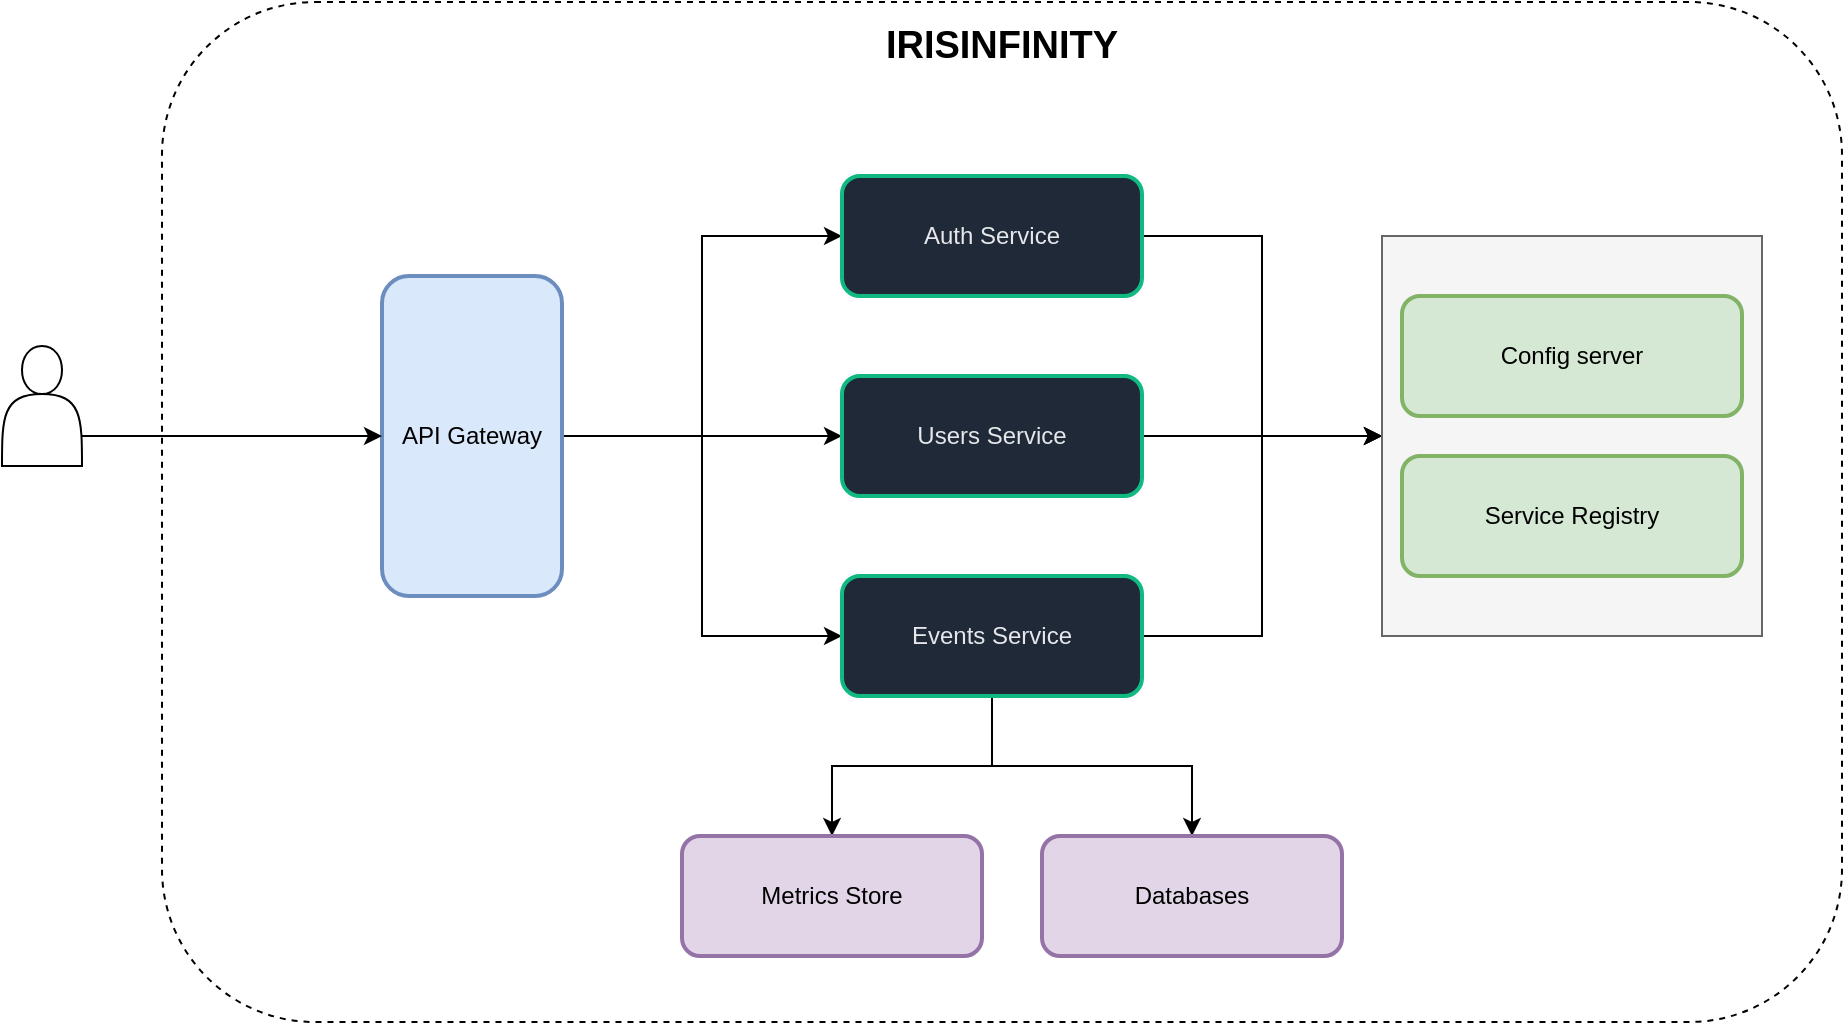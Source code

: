<mxfile version="28.0.3">
  <diagram name="Spring Cloud Architecture" id="0">
    <mxGraphModel dx="1042" dy="527" grid="1" gridSize="10" guides="1" tooltips="1" connect="1" arrows="1" fold="1" page="1" pageScale="1" pageWidth="1920" pageHeight="1080" math="0" shadow="0">
      <root>
        <mxCell id="0" />
        <mxCell id="1" parent="0" />
        <mxCell id="BJaNdTo8ySEAVpEVWD-Y-52" value="" style="rounded=1;whiteSpace=wrap;html=1;fillColor=none;dashed=1;align=left;" vertex="1" parent="1">
          <mxGeometry x="120" y="73" width="840" height="510" as="geometry" />
        </mxCell>
        <mxCell id="BJaNdTo8ySEAVpEVWD-Y-49" style="edgeStyle=orthogonalEdgeStyle;rounded=0;orthogonalLoop=1;jettySize=auto;html=1;exitX=1;exitY=0.5;exitDx=0;exitDy=0;entryX=0;entryY=0.5;entryDx=0;entryDy=0;" edge="1" parent="1" source="5" target="8">
          <mxGeometry relative="1" as="geometry" />
        </mxCell>
        <mxCell id="BJaNdTo8ySEAVpEVWD-Y-50" style="edgeStyle=orthogonalEdgeStyle;rounded=0;orthogonalLoop=1;jettySize=auto;html=1;exitX=1;exitY=0.5;exitDx=0;exitDy=0;entryX=0;entryY=0.5;entryDx=0;entryDy=0;" edge="1" parent="1" source="5" target="9">
          <mxGeometry relative="1" as="geometry" />
        </mxCell>
        <mxCell id="BJaNdTo8ySEAVpEVWD-Y-51" style="edgeStyle=orthogonalEdgeStyle;rounded=0;orthogonalLoop=1;jettySize=auto;html=1;exitX=1;exitY=0.5;exitDx=0;exitDy=0;entryX=0;entryY=0.5;entryDx=0;entryDy=0;" edge="1" parent="1" source="5" target="10">
          <mxGeometry relative="1" as="geometry" />
        </mxCell>
        <mxCell id="5" value="API Gateway" style="rounded=1;whiteSpace=wrap;html=1;fillColor=#dae8fc;strokeColor=#6c8ebf;strokeWidth=2;" parent="1" vertex="1">
          <mxGeometry x="230" y="210" width="90" height="160" as="geometry" />
        </mxCell>
        <mxCell id="BJaNdTo8ySEAVpEVWD-Y-60" style="edgeStyle=orthogonalEdgeStyle;rounded=0;orthogonalLoop=1;jettySize=auto;html=1;exitX=1;exitY=0.5;exitDx=0;exitDy=0;entryX=0;entryY=0.5;entryDx=0;entryDy=0;" edge="1" parent="1" source="8" target="BJaNdTo8ySEAVpEVWD-Y-53">
          <mxGeometry relative="1" as="geometry" />
        </mxCell>
        <mxCell id="8" value="Auth Service" style="rounded=1;whiteSpace=wrap;html=1;fillColor=#1f2937;fontColor=#e5e7eb;strokeColor=#10b981;strokeWidth=2;" parent="1" vertex="1">
          <mxGeometry x="460" y="160" width="150" height="60" as="geometry" />
        </mxCell>
        <mxCell id="BJaNdTo8ySEAVpEVWD-Y-57" style="edgeStyle=orthogonalEdgeStyle;rounded=0;orthogonalLoop=1;jettySize=auto;html=1;exitX=1;exitY=0.5;exitDx=0;exitDy=0;" edge="1" parent="1" source="9" target="BJaNdTo8ySEAVpEVWD-Y-53">
          <mxGeometry relative="1" as="geometry" />
        </mxCell>
        <mxCell id="9" value="Users Service" style="rounded=1;whiteSpace=wrap;html=1;fillColor=#1f2937;fontColor=#e5e7eb;strokeColor=#10b981;strokeWidth=2;" parent="1" vertex="1">
          <mxGeometry x="460" y="260" width="150" height="60" as="geometry" />
        </mxCell>
        <mxCell id="BJaNdTo8ySEAVpEVWD-Y-58" style="edgeStyle=orthogonalEdgeStyle;rounded=0;orthogonalLoop=1;jettySize=auto;html=1;exitX=1;exitY=0.5;exitDx=0;exitDy=0;entryX=0;entryY=0.5;entryDx=0;entryDy=0;" edge="1" parent="1" source="10" target="BJaNdTo8ySEAVpEVWD-Y-53">
          <mxGeometry relative="1" as="geometry" />
        </mxCell>
        <mxCell id="BJaNdTo8ySEAVpEVWD-Y-63" style="edgeStyle=orthogonalEdgeStyle;rounded=0;orthogonalLoop=1;jettySize=auto;html=1;exitX=0.5;exitY=1;exitDx=0;exitDy=0;entryX=0.5;entryY=0;entryDx=0;entryDy=0;" edge="1" parent="1" source="10" target="BJaNdTo8ySEAVpEVWD-Y-61">
          <mxGeometry relative="1" as="geometry" />
        </mxCell>
        <mxCell id="BJaNdTo8ySEAVpEVWD-Y-64" style="edgeStyle=orthogonalEdgeStyle;rounded=0;orthogonalLoop=1;jettySize=auto;html=1;exitX=0.5;exitY=1;exitDx=0;exitDy=0;entryX=0.5;entryY=0;entryDx=0;entryDy=0;" edge="1" parent="1" source="10" target="BJaNdTo8ySEAVpEVWD-Y-62">
          <mxGeometry relative="1" as="geometry" />
        </mxCell>
        <mxCell id="10" value="Events Service" style="rounded=1;whiteSpace=wrap;html=1;fillColor=#1f2937;fontColor=#e5e7eb;strokeColor=#10b981;strokeWidth=2;" parent="1" vertex="1">
          <mxGeometry x="460" y="360" width="150" height="60" as="geometry" />
        </mxCell>
        <mxCell id="BJaNdTo8ySEAVpEVWD-Y-41" style="edgeStyle=orthogonalEdgeStyle;rounded=0;orthogonalLoop=1;jettySize=auto;html=1;exitX=1;exitY=0.75;exitDx=0;exitDy=0;entryX=0;entryY=0.5;entryDx=0;entryDy=0;" edge="1" parent="1" source="BJaNdTo8ySEAVpEVWD-Y-31" target="5">
          <mxGeometry relative="1" as="geometry" />
        </mxCell>
        <mxCell id="BJaNdTo8ySEAVpEVWD-Y-31" value="" style="shape=actor;whiteSpace=wrap;html=1;" vertex="1" parent="1">
          <mxGeometry x="40" y="245" width="40" height="60" as="geometry" />
        </mxCell>
        <mxCell id="BJaNdTo8ySEAVpEVWD-Y-56" value="" style="group;rounded=0;" vertex="1" connectable="0" parent="1">
          <mxGeometry x="730" y="190" width="190" height="200" as="geometry" />
        </mxCell>
        <mxCell id="BJaNdTo8ySEAVpEVWD-Y-53" value="" style="rounded=0;whiteSpace=wrap;html=1;fillColor=#f5f5f5;strokeColor=#666666;movable=1;resizable=1;rotatable=1;deletable=1;editable=1;locked=0;connectable=1;fontColor=#333333;" vertex="1" parent="BJaNdTo8ySEAVpEVWD-Y-56">
          <mxGeometry width="190" height="200" as="geometry" />
        </mxCell>
        <mxCell id="7" value="Config server" style="rounded=1;whiteSpace=wrap;html=1;fillColor=#d5e8d4;strokeColor=#82b366;strokeWidth=2;movable=1;resizable=1;rotatable=1;deletable=1;editable=1;locked=0;connectable=1;" parent="BJaNdTo8ySEAVpEVWD-Y-56" vertex="1">
          <mxGeometry x="10" y="30" width="170" height="60" as="geometry" />
        </mxCell>
        <mxCell id="11" value="Service Registry" style="rounded=1;whiteSpace=wrap;html=1;fillColor=#d5e8d4;strokeColor=#82b366;strokeWidth=2;movable=1;resizable=1;rotatable=1;deletable=1;editable=1;locked=0;connectable=1;" parent="BJaNdTo8ySEAVpEVWD-Y-56" vertex="1">
          <mxGeometry x="10" y="110" width="170" height="60" as="geometry" />
        </mxCell>
        <mxCell id="BJaNdTo8ySEAVpEVWD-Y-61" value="Databases" style="rounded=1;whiteSpace=wrap;html=1;fillColor=#e1d5e7;strokeColor=#9673a6;strokeWidth=2;" vertex="1" parent="1">
          <mxGeometry x="560" y="490" width="150" height="60" as="geometry" />
        </mxCell>
        <mxCell id="BJaNdTo8ySEAVpEVWD-Y-62" value="Metrics Store" style="rounded=1;whiteSpace=wrap;html=1;fillColor=#e1d5e7;strokeColor=#9673a6;strokeWidth=2;fillStyle=auto;" vertex="1" parent="1">
          <mxGeometry x="380" y="490" width="150" height="60" as="geometry" />
        </mxCell>
        <mxCell id="BJaNdTo8ySEAVpEVWD-Y-72" value="IRISINFINITY" style="text;strokeColor=none;align=center;fillColor=none;html=1;verticalAlign=middle;whiteSpace=wrap;rounded=0;fontStyle=1;fontSize=19;" vertex="1" parent="1">
          <mxGeometry x="475" y="80" width="130" height="30" as="geometry" />
        </mxCell>
      </root>
    </mxGraphModel>
  </diagram>
</mxfile>
